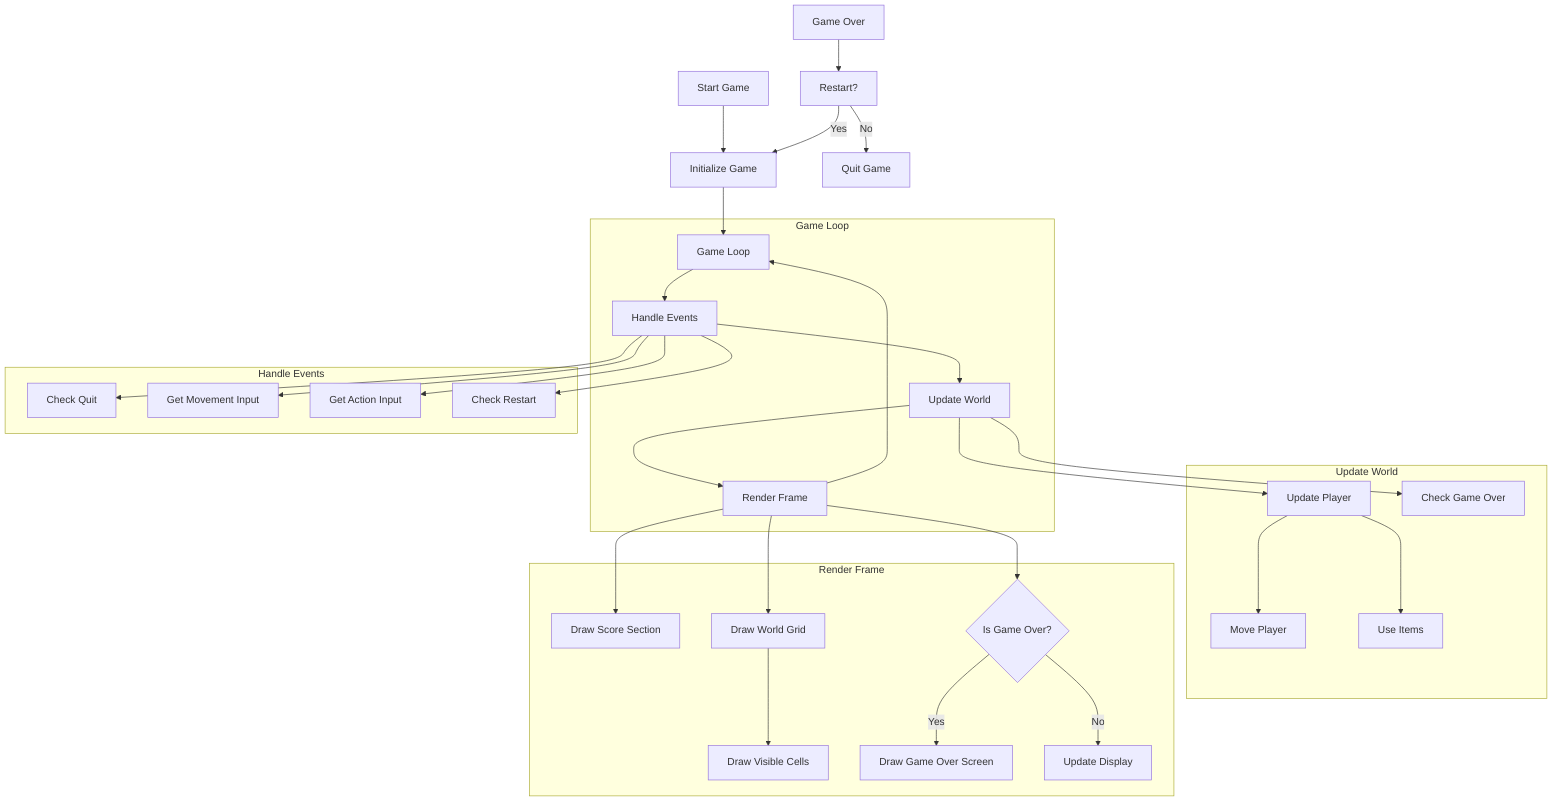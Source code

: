 graph TD
    A[Start Game] --> B[Initialize Game]
    B --> C[Game Loop]
    
    subgraph Game Loop
        C --> D[Handle Events]
        D --> E[Update World]
        E --> F[Render Frame]
        F --> C
    end
    
    subgraph Handle Events
        D --> D1[Check Quit]
        D --> D2[Get Movement Input]
        D --> D3[Get Action Input]
        D --> D4[Check Restart]
    end
    
    subgraph Update World
        E --> E1[Update Player]
        E1 --> E2[Move Player]
        E1 --> E3[Use Items]
        E --> E4[Check Game Over]
    end
    
    subgraph Render Frame
        F --> F1[Draw Score Section]
        F --> F2[Draw World Grid]
        F2 --> F3[Draw Visible Cells]
        F --> F4{Is Game Over?}
        F4 -->|Yes| F5[Draw Game Over Screen]
        F4 -->|No| F6[Update Display]
    end
    
    G[Game Over] --> H[Restart?]
    H -->|Yes| B
    H -->|No| I[Quit Game]